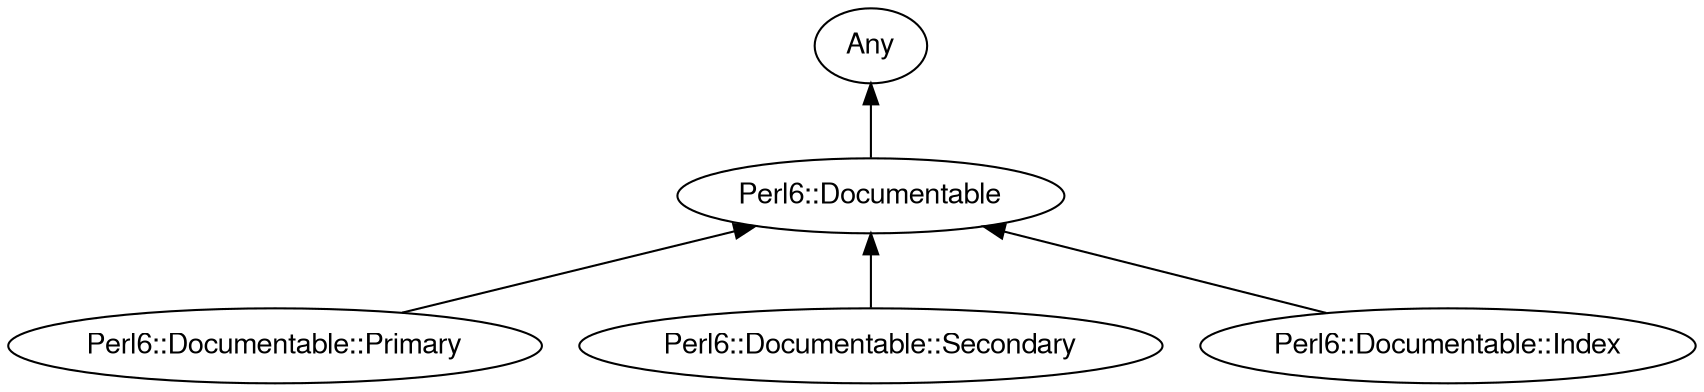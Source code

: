 digraph "perl6-type-graph" {
    rankdir=BT;
    splines=polyline;
    overlap=false; 
    // Types
    "Perl6::Documentable" [color="#000000", fontcolor="#000000", href="/type/Perl6::Documentable", fontname="FreeSans"];
    "Any" [color="#000000", fontcolor="#000000", href="/type/Any", fontname="FreeSans"];
    "Perl6::Documentable::Primary" [color="#000000", fontcolor="#000000", href="/type/Perl6::Documentable::Primary", fontname="FreeSans"];
    "Perl6::Documentable::Secondary" [color="#000000", fontcolor="#000000", href="/type/Perl6::Documentable::Secondary", fontname="FreeSans"];
    "Perl6::Documentable::Index" [color="#000000", fontcolor="#000000", href="/type/Perl6::Documentable::Index", fontname="FreeSans"];

    // Superclasses
    "Perl6::Documentable" -> "Any" [color="#000000"];
    "Perl6::Documentable::Primary" -> "Perl6::Documentable" [color="#000000"];
    "Perl6::Documentable::Secondary" -> "Perl6::Documentable" [color="#000000"];
    "Perl6::Documentable::Index" -> "Perl6::Documentable" [color="#000000"];

    // Roles
}
